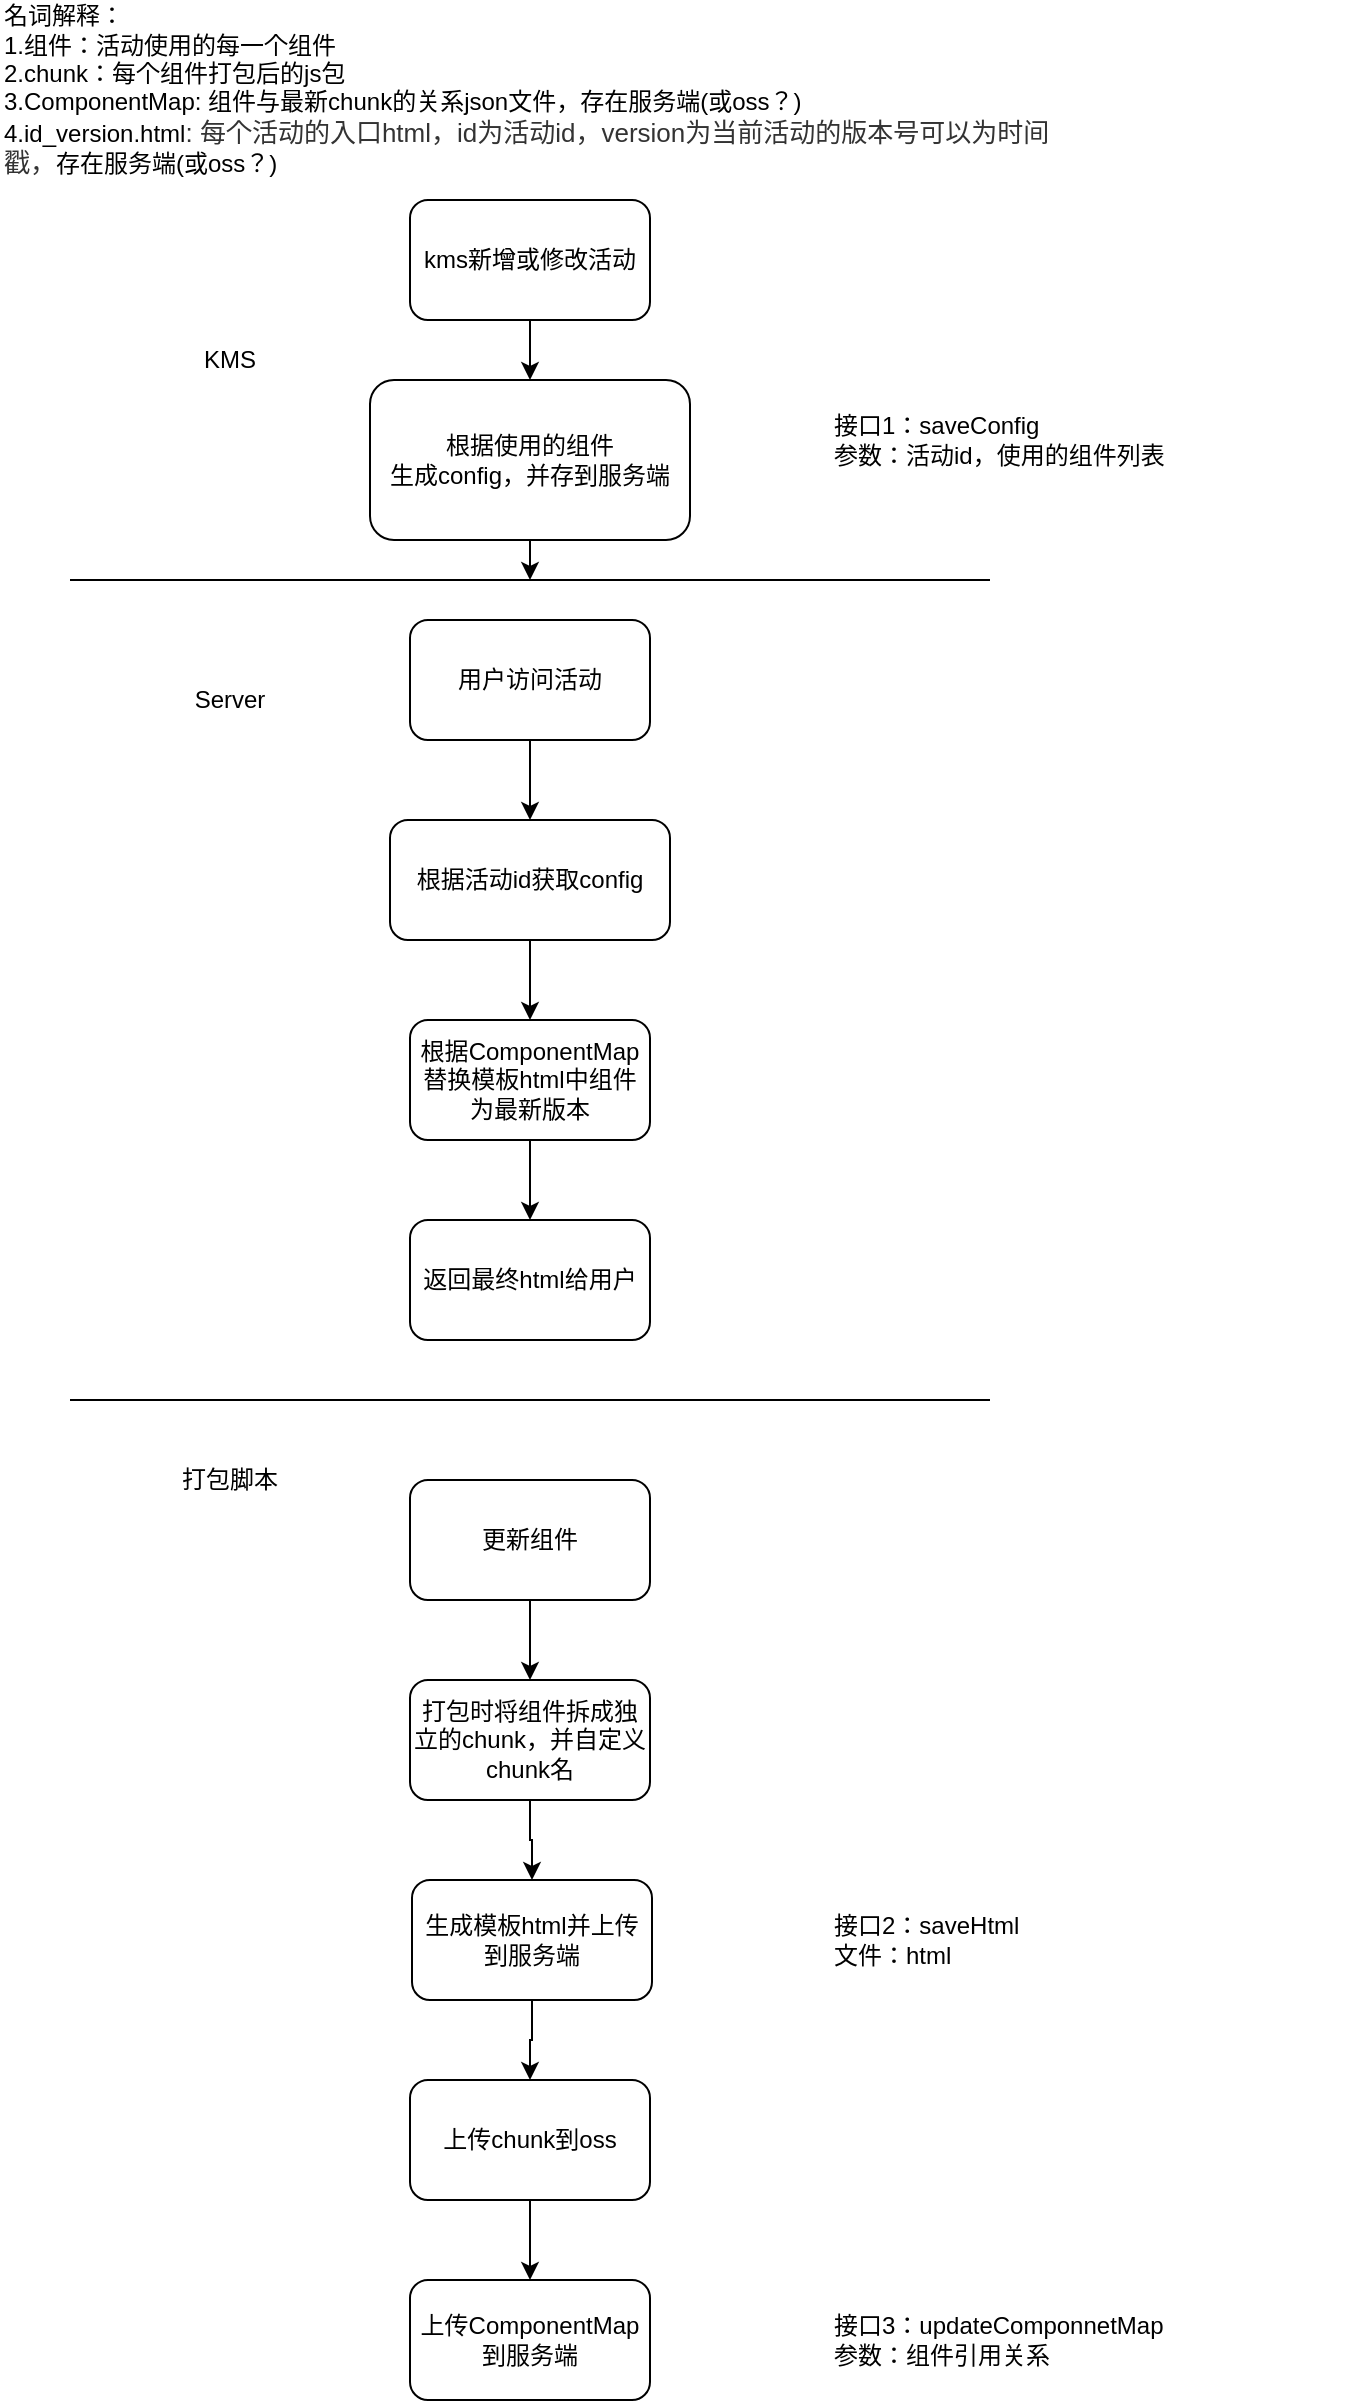 <mxfile version="14.1.1" type="github">
  <diagram id="Gp_EaB6_PZH0gp3SlLvs" name="Page-1">
    <mxGraphModel dx="3500" dy="1734" grid="1" gridSize="10" guides="1" tooltips="1" connect="1" arrows="1" fold="1" page="1" pageScale="1" pageWidth="827" pageHeight="1169" math="0" shadow="0">
      <root>
        <mxCell id="0" />
        <mxCell id="1" parent="0" />
        <mxCell id="z8YunSZ-U5_ePwNcyrDc-4" value="" style="edgeStyle=orthogonalEdgeStyle;rounded=0;orthogonalLoop=1;jettySize=auto;html=1;" parent="1" source="z8YunSZ-U5_ePwNcyrDc-1" target="z8YunSZ-U5_ePwNcyrDc-2" edge="1">
          <mxGeometry relative="1" as="geometry" />
        </mxCell>
        <mxCell id="z8YunSZ-U5_ePwNcyrDc-1" value="kms新增或修改活动" style="rounded=1;whiteSpace=wrap;html=1;" parent="1" vertex="1">
          <mxGeometry x="260" y="100" width="120" height="60" as="geometry" />
        </mxCell>
        <mxCell id="z8YunSZ-U5_ePwNcyrDc-5" value="" style="edgeStyle=orthogonalEdgeStyle;rounded=0;orthogonalLoop=1;jettySize=auto;html=1;" parent="1" source="z8YunSZ-U5_ePwNcyrDc-2" edge="1">
          <mxGeometry relative="1" as="geometry">
            <mxPoint x="320" y="290" as="targetPoint" />
          </mxGeometry>
        </mxCell>
        <mxCell id="z8YunSZ-U5_ePwNcyrDc-2" value="根据使用的&lt;span style=&quot;text-align: left&quot;&gt;组件&lt;/span&gt;&lt;br&gt;&lt;div style=&quot;text-align: left&quot;&gt;&lt;span&gt;生成config，&lt;/span&gt;&lt;span&gt;并存到服务端&lt;/span&gt;&lt;/div&gt;" style="rounded=1;whiteSpace=wrap;html=1;" parent="1" vertex="1">
          <mxGeometry x="240" y="190" width="160" height="80" as="geometry" />
        </mxCell>
        <mxCell id="z8YunSZ-U5_ePwNcyrDc-7" value="" style="endArrow=none;html=1;" parent="1" edge="1">
          <mxGeometry width="50" height="50" relative="1" as="geometry">
            <mxPoint x="90" y="290" as="sourcePoint" />
            <mxPoint x="550" y="290" as="targetPoint" />
          </mxGeometry>
        </mxCell>
        <mxCell id="z8YunSZ-U5_ePwNcyrDc-8" value="KMS" style="text;html=1;strokeColor=none;fillColor=none;align=center;verticalAlign=middle;whiteSpace=wrap;rounded=0;" parent="1" vertex="1">
          <mxGeometry x="150" y="170" width="40" height="20" as="geometry" />
        </mxCell>
        <mxCell id="z8YunSZ-U5_ePwNcyrDc-9" value="Server" style="text;html=1;strokeColor=none;fillColor=none;align=center;verticalAlign=middle;whiteSpace=wrap;rounded=0;" parent="1" vertex="1">
          <mxGeometry x="150" y="340" width="40" height="20" as="geometry" />
        </mxCell>
        <mxCell id="z8YunSZ-U5_ePwNcyrDc-24" value="" style="edgeStyle=orthogonalEdgeStyle;rounded=0;orthogonalLoop=1;jettySize=auto;html=1;entryX=0.5;entryY=0;entryDx=0;entryDy=0;" parent="1" source="z8YunSZ-U5_ePwNcyrDc-10" target="z8YunSZ-U5_ePwNcyrDc-25" edge="1">
          <mxGeometry relative="1" as="geometry">
            <mxPoint x="320" y="510" as="targetPoint" />
          </mxGeometry>
        </mxCell>
        <mxCell id="z8YunSZ-U5_ePwNcyrDc-10" value="根据活动id获取config" style="rounded=1;whiteSpace=wrap;html=1;fillColor=#FFFFFFFF;" parent="1" vertex="1">
          <mxGeometry x="250" y="410" width="140" height="60" as="geometry" />
        </mxCell>
        <mxCell id="LMsYeJmCvp6oB6egUCmq-4" value="" style="edgeStyle=orthogonalEdgeStyle;rounded=0;orthogonalLoop=1;jettySize=auto;html=1;" edge="1" parent="1" source="z8YunSZ-U5_ePwNcyrDc-14" target="LMsYeJmCvp6oB6egUCmq-3">
          <mxGeometry relative="1" as="geometry" />
        </mxCell>
        <mxCell id="z8YunSZ-U5_ePwNcyrDc-14" value="打包时将组件拆成独立的chunk，并自定义chunk名" style="rounded=1;whiteSpace=wrap;html=1;fillColor=#FFFFFFFF;" parent="1" vertex="1">
          <mxGeometry x="260" y="840" width="120" height="60" as="geometry" />
        </mxCell>
        <mxCell id="g0dTSssyI51B3dvX1-tZ-4" value="" style="edgeStyle=orthogonalEdgeStyle;rounded=0;orthogonalLoop=1;jettySize=auto;html=1;" parent="1" source="z8YunSZ-U5_ePwNcyrDc-15" target="g0dTSssyI51B3dvX1-tZ-3" edge="1">
          <mxGeometry relative="1" as="geometry" />
        </mxCell>
        <mxCell id="z8YunSZ-U5_ePwNcyrDc-15" value="上传chunk到oss" style="rounded=1;whiteSpace=wrap;html=1;fillColor=#FFFFFFFF;" parent="1" vertex="1">
          <mxGeometry x="260" y="1040" width="120" height="60" as="geometry" />
        </mxCell>
        <mxCell id="g0dTSssyI51B3dvX1-tZ-1" value="" style="edgeStyle=orthogonalEdgeStyle;rounded=0;orthogonalLoop=1;jettySize=auto;html=1;" parent="1" source="z8YunSZ-U5_ePwNcyrDc-16" target="z8YunSZ-U5_ePwNcyrDc-14" edge="1">
          <mxGeometry relative="1" as="geometry" />
        </mxCell>
        <mxCell id="z8YunSZ-U5_ePwNcyrDc-16" value="更新组件" style="rounded=1;whiteSpace=wrap;html=1;fillColor=#FFFFFFFF;" parent="1" vertex="1">
          <mxGeometry x="260" y="740" width="120" height="60" as="geometry" />
        </mxCell>
        <mxCell id="z8YunSZ-U5_ePwNcyrDc-17" value="名词解释：&lt;br&gt;1.组件：活动使用的每一个组件&lt;br&gt;2.chunk：每个组件打包后的js包&lt;br&gt;3.ComponentMap: 组件与最新chunk的关系json文件，存在服务端(或oss？)&lt;br&gt;4.id_version.html&lt;span style=&quot;color: rgb(51 , 51 , 51) ; font-family: &amp;#34;arial&amp;#34; , sans-serif ; font-size: 13px ; background-color: rgb(255 , 255 , 255)&quot;&gt;: 每个活动的入口html，id为活动id，version为当前活动的版本号可以为时间戳，&lt;/span&gt;存在服务端(或oss？)" style="text;html=1;strokeColor=none;fillColor=none;align=left;verticalAlign=middle;whiteSpace=wrap;rounded=0;" parent="1" vertex="1">
          <mxGeometry x="55" width="530" height="90" as="geometry" />
        </mxCell>
        <mxCell id="z8YunSZ-U5_ePwNcyrDc-22" value="" style="edgeStyle=orthogonalEdgeStyle;rounded=0;orthogonalLoop=1;jettySize=auto;html=1;" parent="1" source="z8YunSZ-U5_ePwNcyrDc-21" target="z8YunSZ-U5_ePwNcyrDc-10" edge="1">
          <mxGeometry relative="1" as="geometry" />
        </mxCell>
        <mxCell id="z8YunSZ-U5_ePwNcyrDc-21" value="用户访问活动" style="rounded=1;whiteSpace=wrap;html=1;fillColor=#FFFFFFFF;align=center;" parent="1" vertex="1">
          <mxGeometry x="260" y="310" width="120" height="60" as="geometry" />
        </mxCell>
        <mxCell id="z8YunSZ-U5_ePwNcyrDc-28" value="" style="edgeStyle=orthogonalEdgeStyle;rounded=0;orthogonalLoop=1;jettySize=auto;html=1;" parent="1" source="z8YunSZ-U5_ePwNcyrDc-25" target="z8YunSZ-U5_ePwNcyrDc-27" edge="1">
          <mxGeometry relative="1" as="geometry" />
        </mxCell>
        <mxCell id="z8YunSZ-U5_ePwNcyrDc-25" value="根据&lt;span style=&quot;text-align: left&quot;&gt;ComponentMap&lt;/span&gt;&lt;br&gt;替换模板&lt;span style=&quot;text-align: left&quot;&gt;html中组件为最新版本&lt;/span&gt;" style="rounded=1;whiteSpace=wrap;html=1;fillColor=#FFFFFFFF;align=center;" parent="1" vertex="1">
          <mxGeometry x="260" y="510" width="120" height="60" as="geometry" />
        </mxCell>
        <mxCell id="z8YunSZ-U5_ePwNcyrDc-27" value="返回最终html给用户" style="rounded=1;whiteSpace=wrap;html=1;fillColor=#FFFFFFFF;align=center;" parent="1" vertex="1">
          <mxGeometry x="260" y="610" width="120" height="60" as="geometry" />
        </mxCell>
        <mxCell id="g0dTSssyI51B3dvX1-tZ-3" value="&lt;div style=&quot;text-align: center&quot;&gt;&lt;span style=&quot;text-align: left&quot;&gt;上传ComponentMap到服务端&lt;/span&gt;&lt;/div&gt;" style="rounded=1;whiteSpace=wrap;html=1;" parent="1" vertex="1">
          <mxGeometry x="260" y="1140" width="120" height="60" as="geometry" />
        </mxCell>
        <mxCell id="g0dTSssyI51B3dvX1-tZ-5" value="" style="endArrow=none;html=1;" parent="1" edge="1">
          <mxGeometry width="50" height="50" relative="1" as="geometry">
            <mxPoint x="90" y="700" as="sourcePoint" />
            <mxPoint x="550" y="700" as="targetPoint" />
          </mxGeometry>
        </mxCell>
        <mxCell id="g0dTSssyI51B3dvX1-tZ-6" value="打包脚本" style="text;html=1;strokeColor=none;fillColor=none;align=center;verticalAlign=middle;whiteSpace=wrap;rounded=0;" parent="1" vertex="1">
          <mxGeometry x="145" y="730" width="50" height="20" as="geometry" />
        </mxCell>
        <mxCell id="LMsYeJmCvp6oB6egUCmq-2" value="接口1：saveConfig&lt;br&gt;参数：活动id，使用的组件列表" style="text;html=1;strokeColor=none;fillColor=none;align=left;verticalAlign=middle;whiteSpace=wrap;rounded=0;" vertex="1" parent="1">
          <mxGeometry x="470" y="200" width="270" height="40" as="geometry" />
        </mxCell>
        <mxCell id="LMsYeJmCvp6oB6egUCmq-5" value="" style="edgeStyle=orthogonalEdgeStyle;rounded=0;orthogonalLoop=1;jettySize=auto;html=1;" edge="1" parent="1" source="LMsYeJmCvp6oB6egUCmq-3" target="z8YunSZ-U5_ePwNcyrDc-15">
          <mxGeometry relative="1" as="geometry" />
        </mxCell>
        <mxCell id="LMsYeJmCvp6oB6egUCmq-3" value="生成模板html并上传到服务端" style="rounded=1;whiteSpace=wrap;html=1;align=center;" vertex="1" parent="1">
          <mxGeometry x="261" y="940" width="120" height="60" as="geometry" />
        </mxCell>
        <mxCell id="LMsYeJmCvp6oB6egUCmq-6" value="接口2：saveHtml&lt;br&gt;文件：html" style="text;html=1;strokeColor=none;fillColor=none;align=left;verticalAlign=middle;whiteSpace=wrap;rounded=0;" vertex="1" parent="1">
          <mxGeometry x="470" y="950" width="270" height="40" as="geometry" />
        </mxCell>
        <mxCell id="LMsYeJmCvp6oB6egUCmq-7" value="接口3：updateComponnetMap&lt;br&gt;参数：组件引用关系" style="text;html=1;strokeColor=none;fillColor=none;align=left;verticalAlign=middle;whiteSpace=wrap;rounded=0;" vertex="1" parent="1">
          <mxGeometry x="470" y="1150" width="270" height="40" as="geometry" />
        </mxCell>
      </root>
    </mxGraphModel>
  </diagram>
</mxfile>
